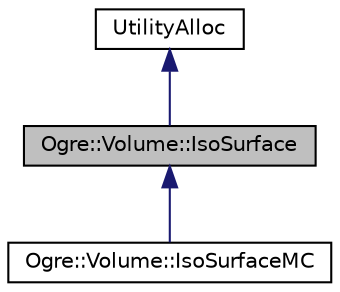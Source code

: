 digraph "Ogre::Volume::IsoSurface"
{
  bgcolor="transparent";
  edge [fontname="Helvetica",fontsize="10",labelfontname="Helvetica",labelfontsize="10"];
  node [fontname="Helvetica",fontsize="10",shape=record];
  Node0 [label="Ogre::Volume::IsoSurface",height=0.2,width=0.4,color="black", fillcolor="grey75", style="filled", fontcolor="black"];
  Node1 -> Node0 [dir="back",color="midnightblue",fontsize="10",style="solid",fontname="Helvetica"];
  Node1 [label="UtilityAlloc",height=0.2,width=0.4,color="black",URL="$class_ogre_1_1_allocated_object.html"];
  Node0 -> Node2 [dir="back",color="midnightblue",fontsize="10",style="solid",fontname="Helvetica"];
  Node2 [label="Ogre::Volume::IsoSurfaceMC",height=0.2,width=0.4,color="black",URL="$class_ogre_1_1_volume_1_1_iso_surface_m_c.html",tooltip="Marching Cubes implementation like at http://local.wasp.uwa.edu.au/~pbourke/geometry/polygonise/. "];
}
